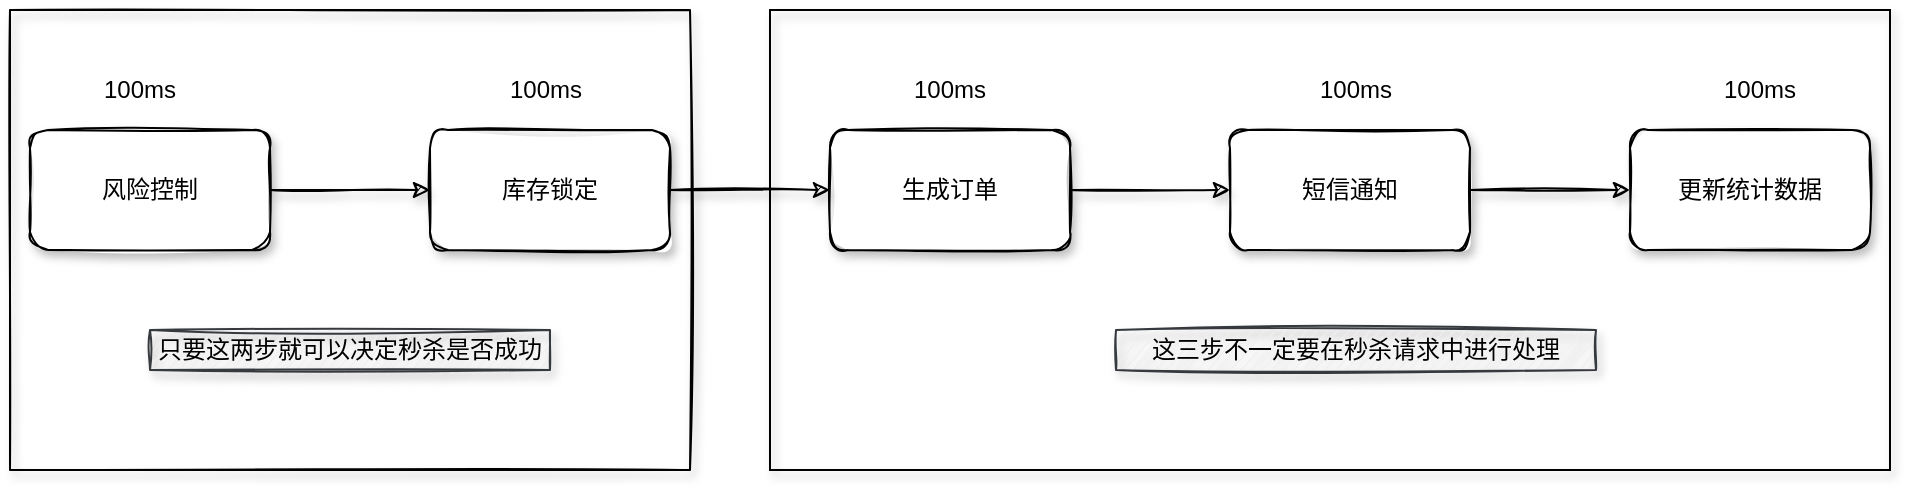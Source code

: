 <mxfile version="14.9.0" type="github">
  <diagram id="C5RBs43oDa-KdzZeNtuy" name="Page-1">
    <mxGraphModel dx="1865" dy="556" grid="1" gridSize="10" guides="1" tooltips="1" connect="1" arrows="1" fold="1" page="1" pageScale="1" pageWidth="827" pageHeight="1169" math="0" shadow="0">
      <root>
        <mxCell id="WIyWlLk6GJQsqaUBKTNV-0" />
        <mxCell id="WIyWlLk6GJQsqaUBKTNV-1" parent="WIyWlLk6GJQsqaUBKTNV-0" />
        <mxCell id="3Fyzb3w3JVutWaXi3XTW-13" value="" style="group;shadow=1;sketch=1;" vertex="1" connectable="0" parent="WIyWlLk6GJQsqaUBKTNV-1">
          <mxGeometry x="-720" y="150" width="920" height="170" as="geometry" />
        </mxCell>
        <mxCell id="3Fyzb3w3JVutWaXi3XTW-3" value="库存锁定" style="whiteSpace=wrap;rounded=1;shadow=1;strokeWidth=1;glass=0;html=1;labelBorderColor=none;sketch=1;" vertex="1" parent="3Fyzb3w3JVutWaXi3XTW-13">
          <mxGeometry x="200" width="120" height="60" as="geometry" />
        </mxCell>
        <mxCell id="3Fyzb3w3JVutWaXi3XTW-5" value="生成订单" style="whiteSpace=wrap;rounded=1;shadow=1;strokeWidth=1;glass=0;html=1;labelBorderColor=none;sketch=1;" vertex="1" parent="3Fyzb3w3JVutWaXi3XTW-13">
          <mxGeometry x="400" width="120" height="60" as="geometry" />
        </mxCell>
        <mxCell id="3Fyzb3w3JVutWaXi3XTW-6" value="" style="edgeStyle=orthogonalEdgeStyle;rounded=0;orthogonalLoop=1;jettySize=auto;html=1;labelBorderColor=none;shadow=1;sketch=1;" edge="1" parent="3Fyzb3w3JVutWaXi3XTW-13" source="3Fyzb3w3JVutWaXi3XTW-3" target="3Fyzb3w3JVutWaXi3XTW-5">
          <mxGeometry relative="1" as="geometry" />
        </mxCell>
        <mxCell id="3Fyzb3w3JVutWaXi3XTW-7" value="短信通知" style="whiteSpace=wrap;rounded=1;shadow=1;strokeWidth=1;glass=0;html=1;labelBorderColor=none;sketch=1;" vertex="1" parent="3Fyzb3w3JVutWaXi3XTW-13">
          <mxGeometry x="600" width="120" height="60" as="geometry" />
        </mxCell>
        <mxCell id="3Fyzb3w3JVutWaXi3XTW-8" value="" style="edgeStyle=orthogonalEdgeStyle;rounded=0;orthogonalLoop=1;jettySize=auto;html=1;labelBorderColor=none;shadow=1;sketch=1;" edge="1" parent="3Fyzb3w3JVutWaXi3XTW-13" source="3Fyzb3w3JVutWaXi3XTW-5" target="3Fyzb3w3JVutWaXi3XTW-7">
          <mxGeometry relative="1" as="geometry" />
        </mxCell>
        <mxCell id="3Fyzb3w3JVutWaXi3XTW-9" value="更新统计数据" style="whiteSpace=wrap;rounded=1;shadow=1;strokeWidth=1;glass=0;html=1;labelBorderColor=none;sketch=1;" vertex="1" parent="3Fyzb3w3JVutWaXi3XTW-13">
          <mxGeometry x="800" width="120" height="60" as="geometry" />
        </mxCell>
        <mxCell id="3Fyzb3w3JVutWaXi3XTW-10" value="" style="edgeStyle=orthogonalEdgeStyle;rounded=0;orthogonalLoop=1;jettySize=auto;html=1;labelBorderColor=none;shadow=1;sketch=1;" edge="1" parent="3Fyzb3w3JVutWaXi3XTW-13" source="3Fyzb3w3JVutWaXi3XTW-7" target="3Fyzb3w3JVutWaXi3XTW-9">
          <mxGeometry relative="1" as="geometry" />
        </mxCell>
        <mxCell id="3Fyzb3w3JVutWaXi3XTW-12" value="" style="edgeStyle=orthogonalEdgeStyle;rounded=0;orthogonalLoop=1;jettySize=auto;html=1;shadow=1;sketch=1;" edge="1" parent="3Fyzb3w3JVutWaXi3XTW-13" source="3Fyzb3w3JVutWaXi3XTW-11" target="3Fyzb3w3JVutWaXi3XTW-3">
          <mxGeometry relative="1" as="geometry" />
        </mxCell>
        <mxCell id="3Fyzb3w3JVutWaXi3XTW-11" value="风险控制" style="whiteSpace=wrap;rounded=1;shadow=1;strokeWidth=1;glass=0;html=1;labelBorderColor=none;sketch=1;" vertex="1" parent="3Fyzb3w3JVutWaXi3XTW-13">
          <mxGeometry width="120" height="60" as="geometry" />
        </mxCell>
        <mxCell id="3Fyzb3w3JVutWaXi3XTW-21" value="" style="rounded=0;whiteSpace=wrap;html=1;shadow=1;fillColor=none;sketch=1;" vertex="1" parent="3Fyzb3w3JVutWaXi3XTW-13">
          <mxGeometry x="-10" y="-60" width="340" height="230" as="geometry" />
        </mxCell>
        <mxCell id="3Fyzb3w3JVutWaXi3XTW-14" value="100ms" style="text;html=1;strokeColor=none;fillColor=none;align=center;verticalAlign=middle;whiteSpace=wrap;rounded=0;shadow=1;sketch=1;" vertex="1" parent="WIyWlLk6GJQsqaUBKTNV-1">
          <mxGeometry x="-482" y="120" width="40" height="20" as="geometry" />
        </mxCell>
        <mxCell id="3Fyzb3w3JVutWaXi3XTW-15" value="100ms" style="text;html=1;strokeColor=none;fillColor=none;align=center;verticalAlign=middle;whiteSpace=wrap;rounded=0;shadow=1;sketch=1;" vertex="1" parent="WIyWlLk6GJQsqaUBKTNV-1">
          <mxGeometry x="-280" y="120" width="40" height="20" as="geometry" />
        </mxCell>
        <mxCell id="3Fyzb3w3JVutWaXi3XTW-16" value="100ms" style="text;html=1;strokeColor=none;fillColor=none;align=center;verticalAlign=middle;whiteSpace=wrap;rounded=0;shadow=1;sketch=1;" vertex="1" parent="WIyWlLk6GJQsqaUBKTNV-1">
          <mxGeometry x="-77" y="120" width="40" height="20" as="geometry" />
        </mxCell>
        <mxCell id="3Fyzb3w3JVutWaXi3XTW-17" value="100ms" style="text;html=1;strokeColor=none;fillColor=none;align=center;verticalAlign=middle;whiteSpace=wrap;rounded=0;shadow=1;sketch=1;" vertex="1" parent="WIyWlLk6GJQsqaUBKTNV-1">
          <mxGeometry x="125" y="120" width="40" height="20" as="geometry" />
        </mxCell>
        <mxCell id="3Fyzb3w3JVutWaXi3XTW-19" value="100ms" style="text;html=1;strokeColor=none;fillColor=none;align=center;verticalAlign=middle;whiteSpace=wrap;rounded=0;shadow=1;sketch=1;" vertex="1" parent="WIyWlLk6GJQsqaUBKTNV-1">
          <mxGeometry x="-685" y="120" width="40" height="20" as="geometry" />
        </mxCell>
        <mxCell id="3Fyzb3w3JVutWaXi3XTW-22" value="只要这两步就可以决定秒杀是否成功" style="text;html=1;strokeColor=#36393d;fillColor=#eeeeee;align=center;verticalAlign=middle;whiteSpace=wrap;rounded=0;shadow=1;sketch=1;" vertex="1" parent="WIyWlLk6GJQsqaUBKTNV-1">
          <mxGeometry x="-660" y="250" width="200" height="20" as="geometry" />
        </mxCell>
        <mxCell id="3Fyzb3w3JVutWaXi3XTW-23" value="" style="rounded=0;whiteSpace=wrap;html=1;shadow=1;fillColor=none;" vertex="1" parent="WIyWlLk6GJQsqaUBKTNV-1">
          <mxGeometry x="-350" y="90" width="560" height="230" as="geometry" />
        </mxCell>
        <mxCell id="3Fyzb3w3JVutWaXi3XTW-25" value="这三步不一定要在秒杀请求中进行处理" style="text;html=1;strokeColor=#36393d;fillColor=#eeeeee;align=center;verticalAlign=middle;whiteSpace=wrap;rounded=0;shadow=1;sketch=1;" vertex="1" parent="WIyWlLk6GJQsqaUBKTNV-1">
          <mxGeometry x="-177" y="250" width="240" height="20" as="geometry" />
        </mxCell>
      </root>
    </mxGraphModel>
  </diagram>
</mxfile>
